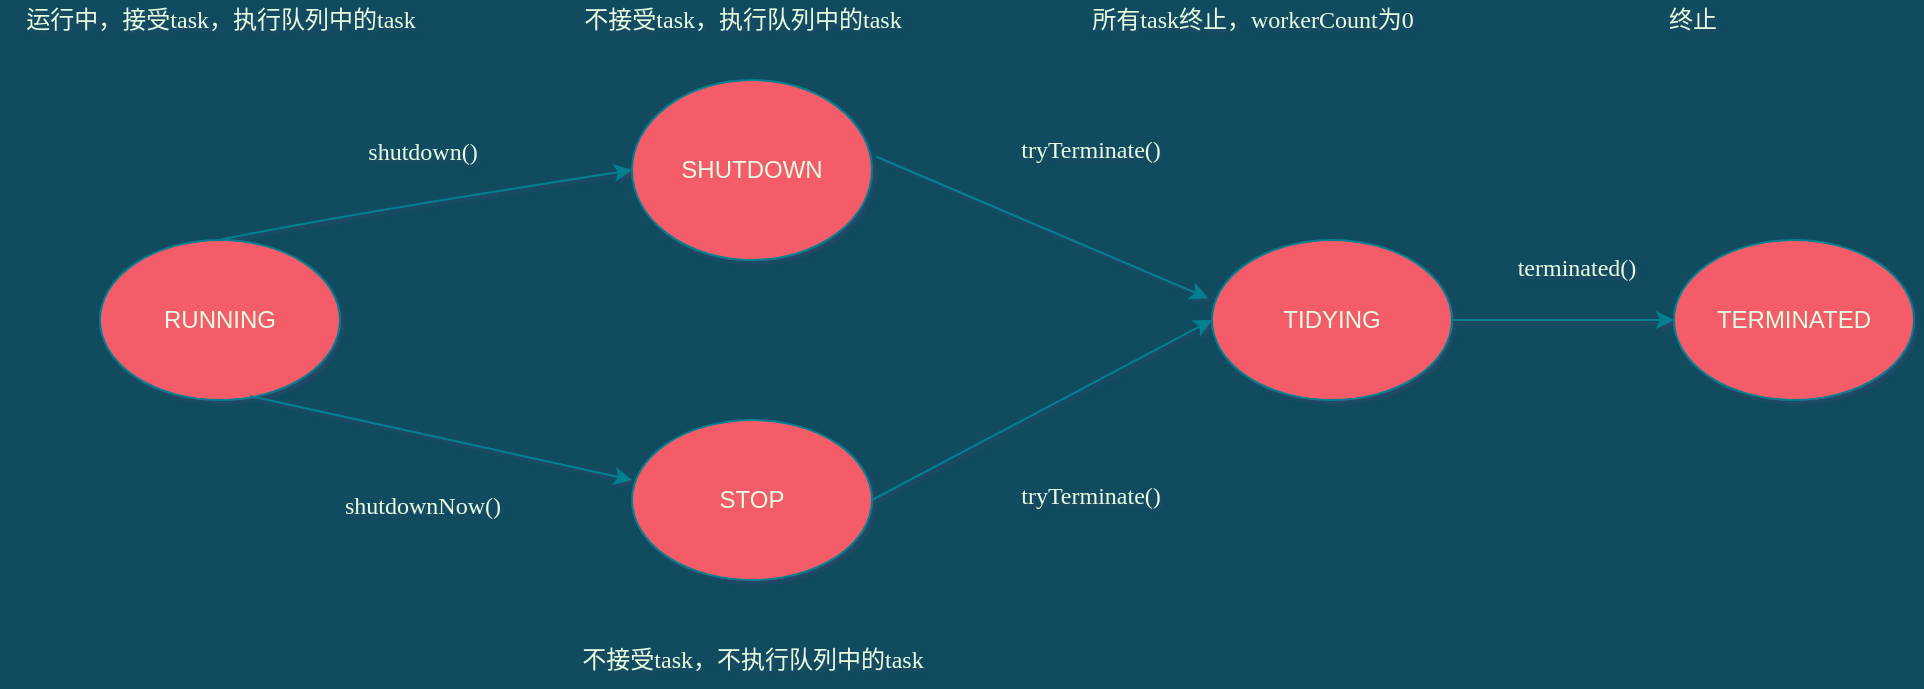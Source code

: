 <mxfile version="14.9.3" type="github">
  <diagram name="Page-1" id="e7e014a7-5840-1c2e-5031-d8a46d1fe8dd">
    <mxGraphModel dx="1422" dy="752" grid="0" gridSize="10" guides="1" tooltips="1" connect="1" arrows="1" fold="1" page="1" pageScale="1" pageWidth="1169" pageHeight="827" background="#114B5F" math="0" shadow="1">
      <root>
        <mxCell id="0" />
        <mxCell id="1" parent="0" />
        <mxCell id="X5VlqfSBKwNz3F7be3ju-46" value="RUNNING" style="ellipse;whiteSpace=wrap;html=1;fillColor=#F45B69;strokeColor=#028090;fontColor=#E4FDE1;" parent="1" vertex="1">
          <mxGeometry x="130" y="350" width="120" height="80" as="geometry" />
        </mxCell>
        <mxCell id="X5VlqfSBKwNz3F7be3ju-47" value="SHUTDOWN" style="ellipse;whiteSpace=wrap;html=1;fillColor=#F45B69;strokeColor=#028090;fontColor=#E4FDE1;" parent="1" vertex="1">
          <mxGeometry x="396" y="270" width="120" height="90" as="geometry" />
        </mxCell>
        <mxCell id="X5VlqfSBKwNz3F7be3ju-48" value="STOP" style="ellipse;whiteSpace=wrap;html=1;fillColor=#F45B69;strokeColor=#028090;fontColor=#E4FDE1;" parent="1" vertex="1">
          <mxGeometry x="396" y="440" width="120" height="80" as="geometry" />
        </mxCell>
        <mxCell id="X5VlqfSBKwNz3F7be3ju-71" style="edgeStyle=orthogonalEdgeStyle;orthogonalLoop=1;jettySize=auto;html=1;exitX=1;exitY=0.5;exitDx=0;exitDy=0;strokeColor=#028090;curved=1;fontColor=#E4FDE1;labelBackgroundColor=#114B5F;" parent="1" source="X5VlqfSBKwNz3F7be3ju-55" target="X5VlqfSBKwNz3F7be3ju-56" edge="1">
          <mxGeometry relative="1" as="geometry" />
        </mxCell>
        <mxCell id="X5VlqfSBKwNz3F7be3ju-55" value="TIDYING" style="ellipse;whiteSpace=wrap;html=1;fillColor=#F45B69;strokeColor=#028090;fontColor=#E4FDE1;" parent="1" vertex="1">
          <mxGeometry x="686" y="350" width="120" height="80" as="geometry" />
        </mxCell>
        <mxCell id="X5VlqfSBKwNz3F7be3ju-56" value="TERMINATED" style="ellipse;whiteSpace=wrap;html=1;fillColor=#F45B69;strokeColor=#028090;fontColor=#E4FDE1;" parent="1" vertex="1">
          <mxGeometry x="917" y="350" width="120" height="80" as="geometry" />
        </mxCell>
        <mxCell id="X5VlqfSBKwNz3F7be3ju-64" value="" style="endArrow=classic;html=1;entryX=0;entryY=0.5;entryDx=0;entryDy=0;exitX=0.5;exitY=0;exitDx=0;exitDy=0;fontFamily=Verdana;strokeColor=#028090;curved=1;fontColor=#E4FDE1;labelBackgroundColor=#114B5F;" parent="1" target="X5VlqfSBKwNz3F7be3ju-47" edge="1" source="X5VlqfSBKwNz3F7be3ju-46">
          <mxGeometry width="50" height="50" relative="1" as="geometry">
            <mxPoint x="166" y="370" as="sourcePoint" />
            <mxPoint x="236" y="320" as="targetPoint" />
            <Array as="points">
              <mxPoint x="241" y="339" />
            </Array>
          </mxGeometry>
        </mxCell>
        <mxCell id="X5VlqfSBKwNz3F7be3ju-67" value="" style="endArrow=classic;html=1;entryX=0;entryY=0.375;entryDx=0;entryDy=0;entryPerimeter=0;exitX=0.625;exitY=0.975;exitDx=0;exitDy=0;exitPerimeter=0;strokeColor=#028090;curved=1;fontColor=#E4FDE1;labelBackgroundColor=#114B5F;" parent="1" target="X5VlqfSBKwNz3F7be3ju-48" edge="1" source="X5VlqfSBKwNz3F7be3ju-46">
          <mxGeometry width="50" height="50" relative="1" as="geometry">
            <mxPoint x="160" y="449.04" as="sourcePoint" />
            <mxPoint x="346.711" y="410" as="targetPoint" />
          </mxGeometry>
        </mxCell>
        <mxCell id="X5VlqfSBKwNz3F7be3ju-72" value="" style="endArrow=classic;html=1;entryX=0;entryY=0.5;entryDx=0;entryDy=0;exitX=1;exitY=0.5;exitDx=0;exitDy=0;strokeColor=#028090;curved=1;fontColor=#E4FDE1;labelBackgroundColor=#114B5F;" parent="1" source="X5VlqfSBKwNz3F7be3ju-48" target="X5VlqfSBKwNz3F7be3ju-55" edge="1">
          <mxGeometry width="50" height="50" relative="1" as="geometry">
            <mxPoint x="506" y="500" as="sourcePoint" />
            <mxPoint x="556" y="450" as="targetPoint" />
          </mxGeometry>
        </mxCell>
        <mxCell id="X5VlqfSBKwNz3F7be3ju-73" value="" style="endArrow=classic;html=1;exitX=1.017;exitY=0.425;exitDx=0;exitDy=0;exitPerimeter=0;entryX=-0.017;entryY=0.363;entryDx=0;entryDy=0;entryPerimeter=0;strokeColor=#028090;curved=1;fontColor=#E4FDE1;labelBackgroundColor=#114B5F;" parent="1" source="X5VlqfSBKwNz3F7be3ju-47" target="X5VlqfSBKwNz3F7be3ju-55" edge="1">
          <mxGeometry width="50" height="50" relative="1" as="geometry">
            <mxPoint x="456" y="400" as="sourcePoint" />
            <mxPoint x="506" y="350" as="targetPoint" />
          </mxGeometry>
        </mxCell>
        <mxCell id="X5VlqfSBKwNz3F7be3ju-74" value="shutdown()" style="text;html=1;resizable=0;autosize=1;align=center;verticalAlign=middle;points=[];fillColor=none;strokeColor=none;fontFamily=Verdana;fontColor=#E4FDE1;" parent="1" vertex="1">
          <mxGeometry x="251" y="296" width="80" height="20" as="geometry" />
        </mxCell>
        <mxCell id="X5VlqfSBKwNz3F7be3ju-75" value="shutdownNow()" style="text;html=1;resizable=0;autosize=1;align=center;verticalAlign=middle;points=[];fillColor=none;strokeColor=none;fontFamily=Verdana;fontColor=#E4FDE1;" parent="1" vertex="1">
          <mxGeometry x="236" y="473" width="110" height="20" as="geometry" />
        </mxCell>
        <mxCell id="X5VlqfSBKwNz3F7be3ju-79" value="terminated()" style="text;html=1;resizable=0;autosize=1;align=center;verticalAlign=middle;points=[];fillColor=none;strokeColor=none;fontFamily=Verdana;fontColor=#E4FDE1;" parent="1" vertex="1">
          <mxGeometry x="823" y="354" width="90" height="20" as="geometry" />
        </mxCell>
        <mxCell id="X5VlqfSBKwNz3F7be3ju-80" value="不接受task，执行队列中的task" style="text;html=1;resizable=0;autosize=1;align=center;verticalAlign=middle;points=[];fillColor=none;strokeColor=none;fontFamily=Verdana;fontColor=#E4FDE1;" parent="1" vertex="1">
          <mxGeometry x="356" y="230" width="190" height="20" as="geometry" />
        </mxCell>
        <mxCell id="X5VlqfSBKwNz3F7be3ju-81" value="不接受task，不执行队列中的task" style="text;html=1;resizable=0;autosize=1;align=center;verticalAlign=middle;points=[];fillColor=none;strokeColor=none;fontFamily=Verdana;fontColor=#E4FDE1;" parent="1" vertex="1">
          <mxGeometry x="356" y="550" width="200" height="20" as="geometry" />
        </mxCell>
        <mxCell id="X5VlqfSBKwNz3F7be3ju-82" value="所有task终止，workerCount为0" style="text;html=1;resizable=0;autosize=1;align=center;verticalAlign=middle;points=[];fillColor=none;strokeColor=none;fontFamily=Verdana;fontColor=#E4FDE1;" parent="1" vertex="1">
          <mxGeometry x="606" y="230" width="200" height="20" as="geometry" />
        </mxCell>
        <mxCell id="X5VlqfSBKwNz3F7be3ju-83" value="终止" style="text;html=1;resizable=0;autosize=1;align=center;verticalAlign=middle;points=[];fillColor=none;strokeColor=none;fontFamily=Verdana;fontColor=#E4FDE1;" parent="1" vertex="1">
          <mxGeometry x="906" y="230" width="40" height="20" as="geometry" />
        </mxCell>
        <mxCell id="X5VlqfSBKwNz3F7be3ju-84" value="运行中，接受task，执行队列中的task" style="text;html=1;resizable=0;autosize=1;align=center;verticalAlign=middle;points=[];fillColor=none;strokeColor=none;fontFamily=Verdana;fontColor=#E4FDE1;" parent="1" vertex="1">
          <mxGeometry x="80" y="230" width="220" height="20" as="geometry" />
        </mxCell>
        <mxCell id="ymtWbGAk0_ZIRlPCGU3v-4" value="tryTerminate()" style="text;html=1;resizable=0;autosize=1;align=center;verticalAlign=middle;points=[];fillColor=none;strokeColor=none;fontFamily=Verdana;fontColor=#E4FDE1;" vertex="1" parent="1">
          <mxGeometry x="575" y="296" width="99" height="18" as="geometry" />
        </mxCell>
        <mxCell id="ymtWbGAk0_ZIRlPCGU3v-5" value="tryTerminate()" style="text;html=1;resizable=0;autosize=1;align=center;verticalAlign=middle;points=[];fillColor=none;strokeColor=none;fontFamily=Verdana;fontColor=#E4FDE1;" vertex="1" parent="1">
          <mxGeometry x="575" y="469" width="99" height="18" as="geometry" />
        </mxCell>
      </root>
    </mxGraphModel>
  </diagram>
</mxfile>
